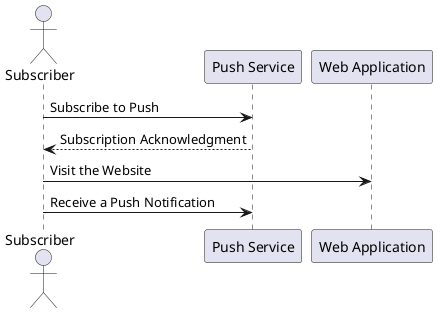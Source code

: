 @startuml WebPushSequenceDiagram

actor User as "Subscriber"
participant Service as "Push Service"
participant Application as "Web Application"

User -> Service: Subscribe to Push
Service --> User: Subscription Acknowledgment

User -> Application: Visit the Website
User -> Service: Receive a Push Notification

@enduml
